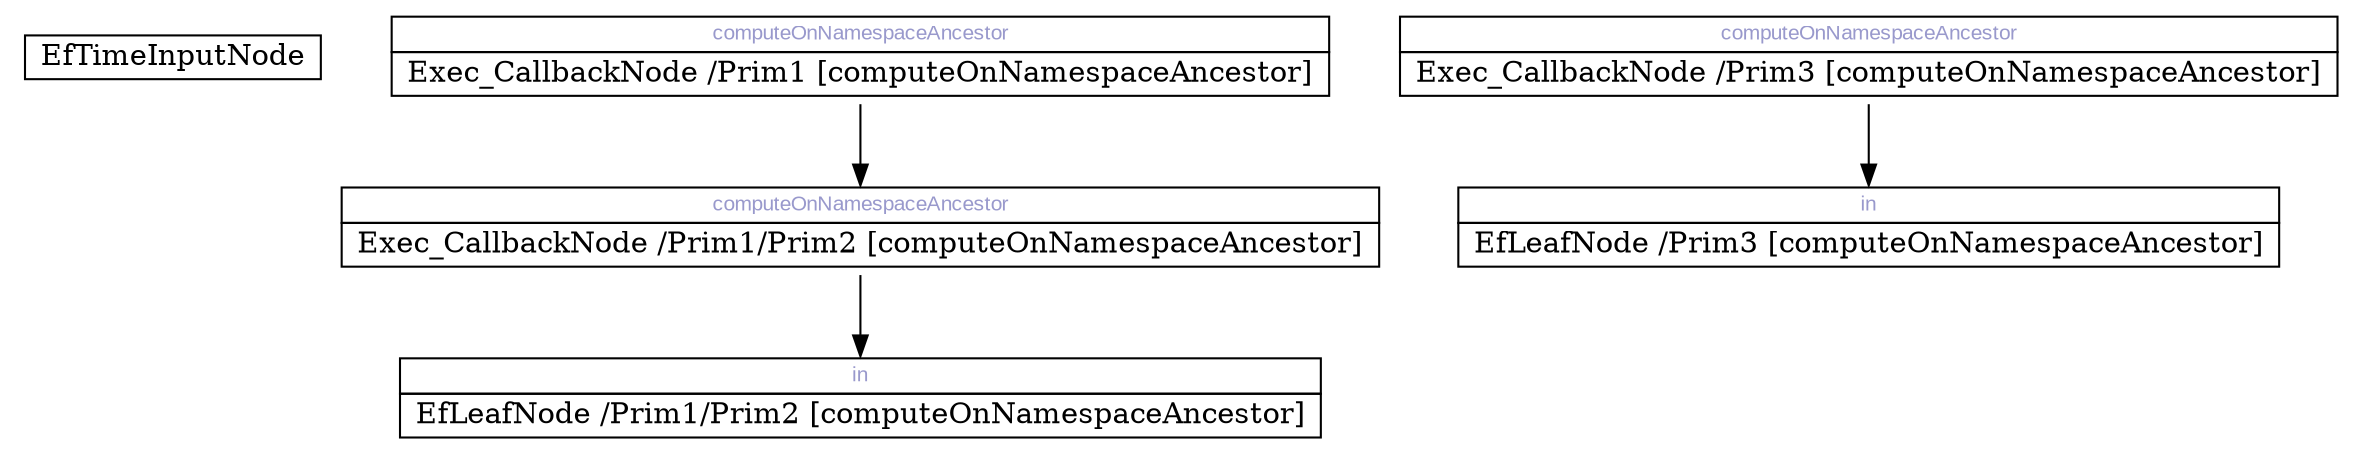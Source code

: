 digraph network {
	rankdir=TB;
	page="8.5, 11";

	node [shape=plaintext];
		"0x7f01934a8550" [label=<
		<TABLE BORDER="0" CELLBORDER="1" CELLSPACING="0">
			<TR><TD COLSPAN="1"> EfTimeInputNode </TD></TR>
		</TABLE>>];
	node [shape=plaintext];
		"0x7f01922061c0" [label=<
		<TABLE BORDER="0" CELLBORDER="1" CELLSPACING="0">
			<TR><TD PORT="0x7f0191be69a0" COLSPAN="1"><FONT POINT-SIZE="10" FACE="Arial" COLOR="#9999cc">computeOnNamespaceAncestor</FONT></TD></TR>
			<TR><TD COLSPAN="1"> Exec_CallbackNode /Prim1 [computeOnNamespaceAncestor] </TD></TR>
		</TABLE>>];
	node [shape=plaintext];
		"0x7f01919da910" [label=<
		<TABLE BORDER="0" CELLBORDER="1" CELLSPACING="0">
			<TR><TD PORT="0x7f0191be6c40" COLSPAN="1"><FONT POINT-SIZE="10" FACE="Arial" COLOR="#9999cc">computeOnNamespaceAncestor</FONT></TD></TR>
			<TR><TD COLSPAN="1"> Exec_CallbackNode /Prim1/Prim2 [computeOnNamespaceAncestor] </TD></TR>
		</TABLE>>];
	node [shape=plaintext];
		"0x7f01922308c0" [label=<
		<TABLE BORDER="0" CELLBORDER="1" CELLSPACING="0">
			<TR><TD PORT="0x7f0191be6c70" COLSPAN="1"><FONT POINT-SIZE="10" FACE="Arial" COLOR="#9999cc">in</FONT></TD></TR>
			<TR><TD COLSPAN="1"> EfLeafNode /Prim1/Prim2 [computeOnNamespaceAncestor] </TD></TR>
		</TABLE>>];
	node [shape=plaintext];
		"0x7f01919da980" [label=<
		<TABLE BORDER="0" CELLBORDER="1" CELLSPACING="0">
			<TR><TD PORT="0x7f0191be6cd0" COLSPAN="1"><FONT POINT-SIZE="10" FACE="Arial" COLOR="#9999cc">computeOnNamespaceAncestor</FONT></TD></TR>
			<TR><TD COLSPAN="1"> Exec_CallbackNode /Prim3 [computeOnNamespaceAncestor] </TD></TR>
		</TABLE>>];
	node [shape=plaintext];
		"0x7f01919c5270" [label=<
		<TABLE BORDER="0" CELLBORDER="1" CELLSPACING="0">
			<TR><TD PORT="0x7f0191be6d90" COLSPAN="1"><FONT POINT-SIZE="10" FACE="Arial" COLOR="#9999cc">in</FONT></TD></TR>
			<TR><TD COLSPAN="1"> EfLeafNode /Prim3 [computeOnNamespaceAncestor] </TD></TR>
		</TABLE>>];
		"0x7f01922061c0" -> "0x7f01919da910":"0x7f0191be6c40":n;
		"0x7f01919da910" -> "0x7f01922308c0":"0x7f0191be6c70":n;
		"0x7f01919da980" -> "0x7f01919c5270":"0x7f0191be6d90":n;
}
